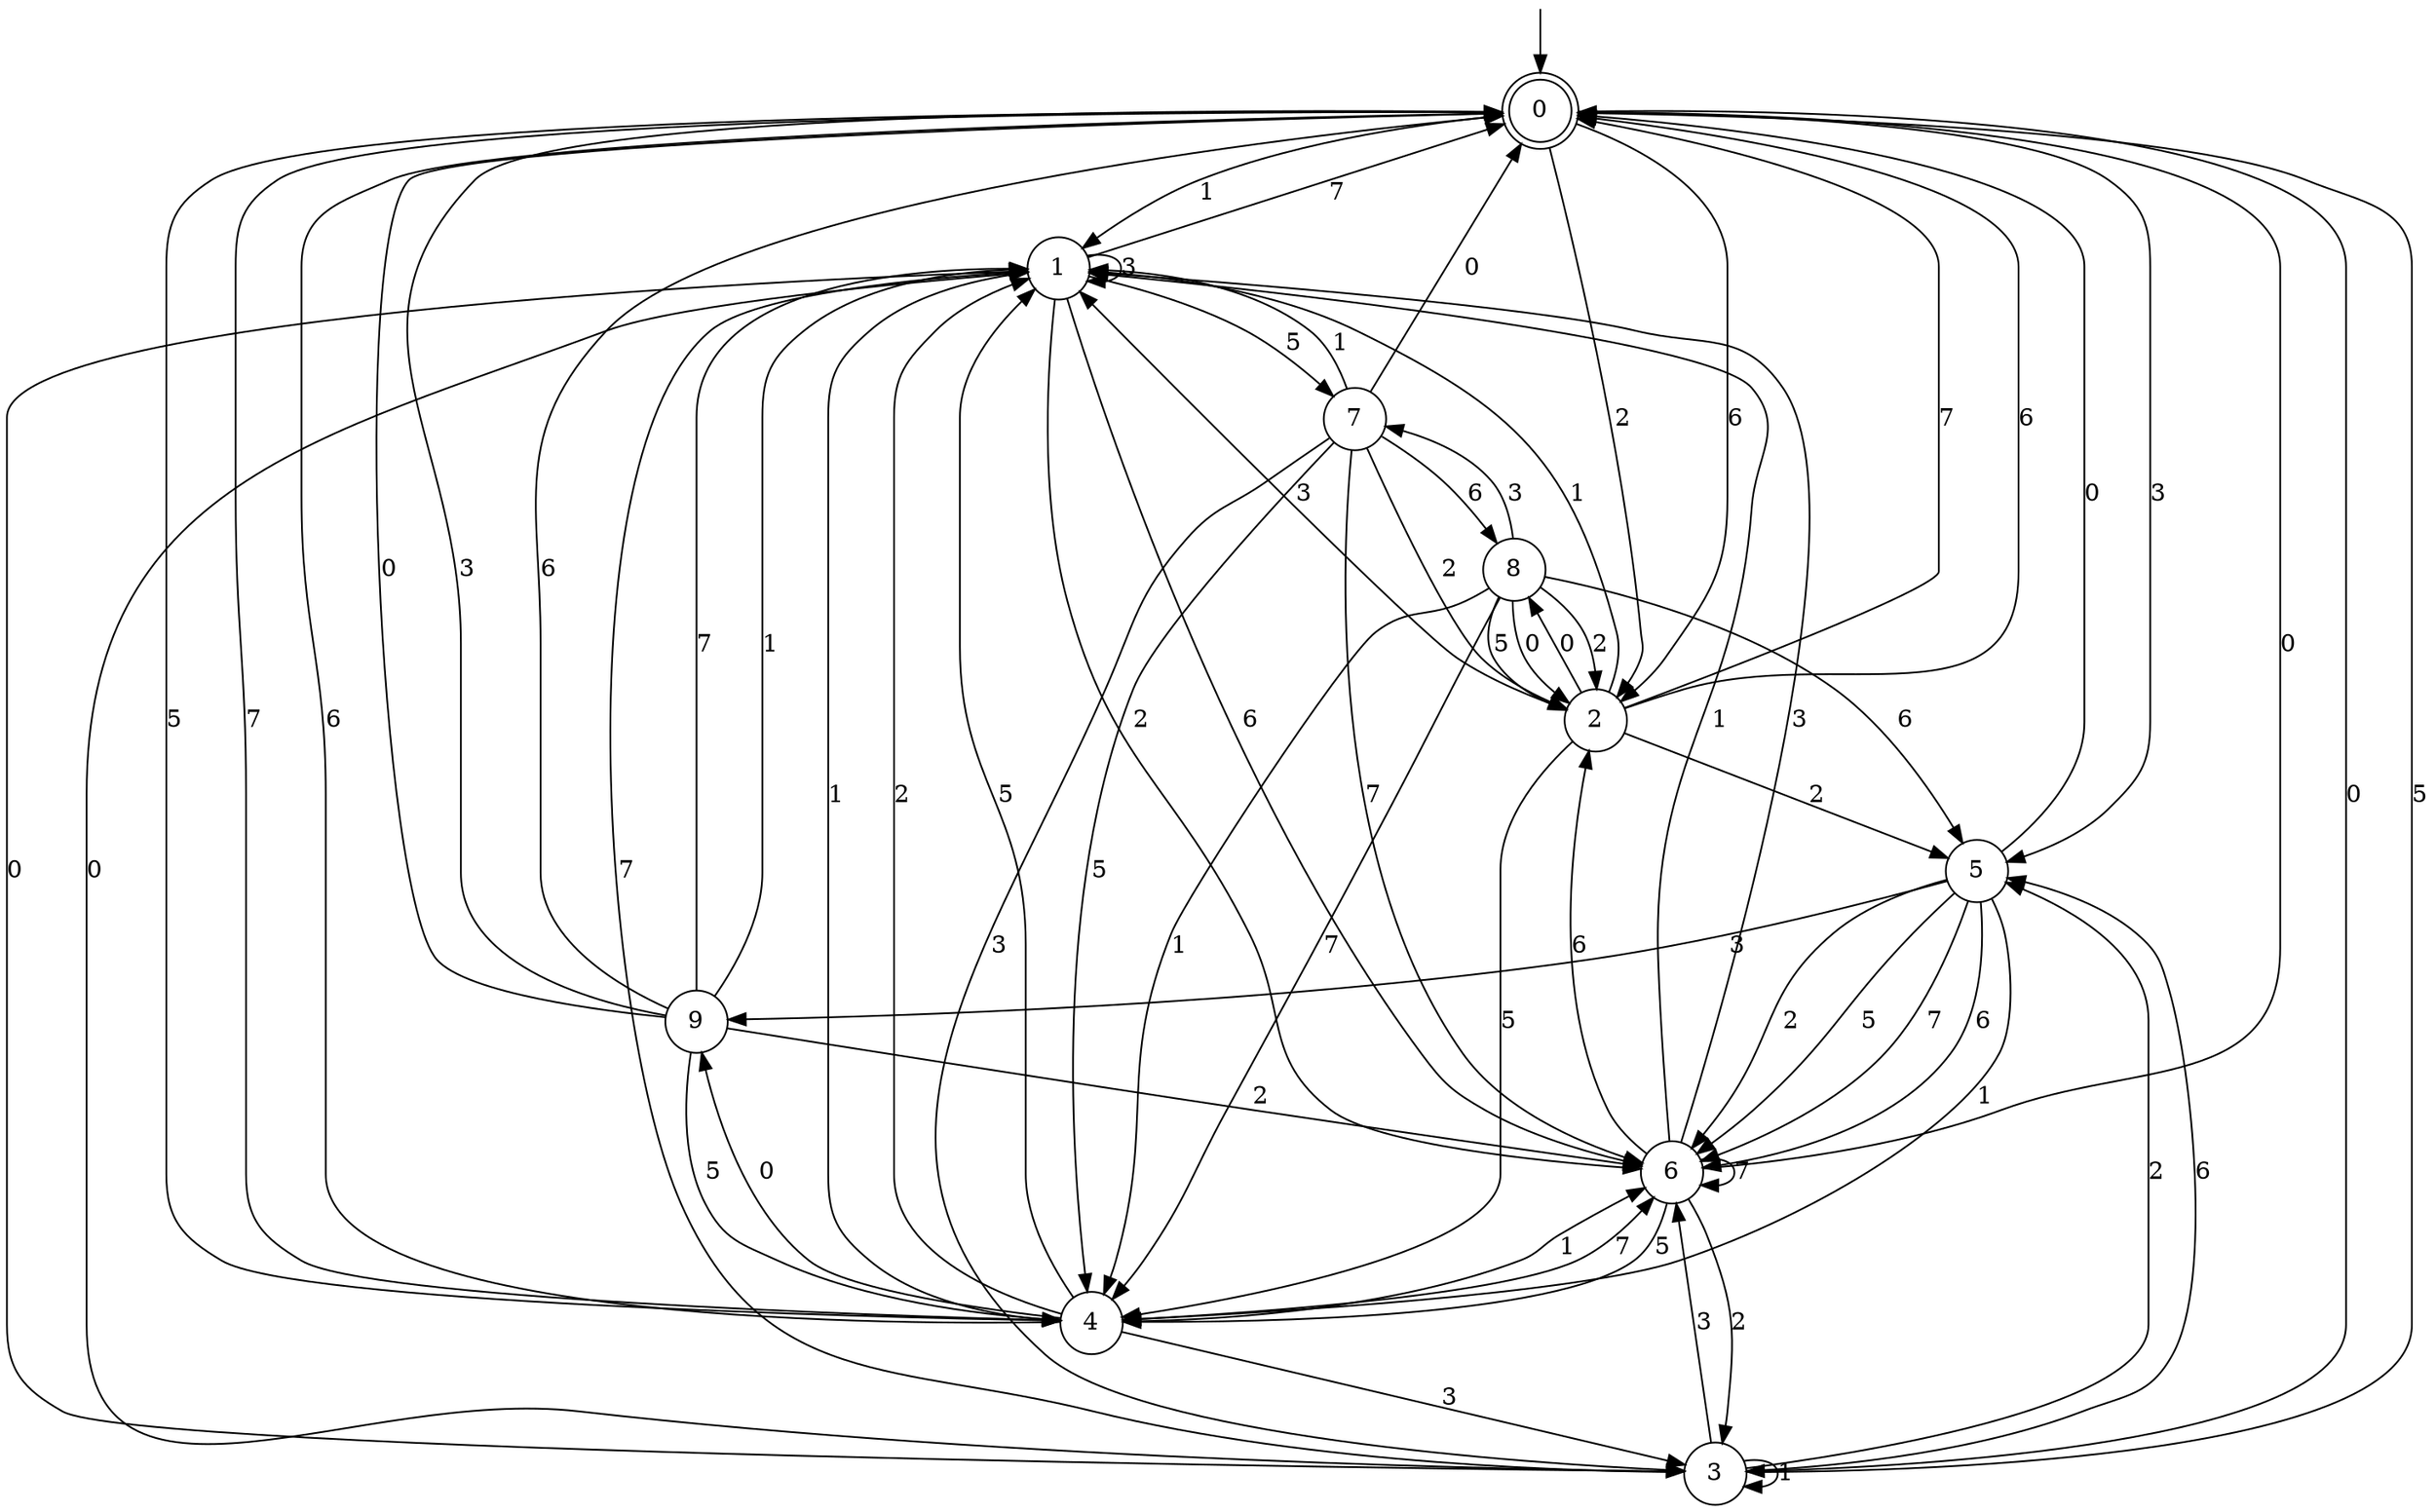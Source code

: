 digraph g {

	s0 [shape="doublecircle" label="0"];
	s1 [shape="circle" label="1"];
	s2 [shape="circle" label="2"];
	s3 [shape="circle" label="3"];
	s4 [shape="circle" label="4"];
	s5 [shape="circle" label="5"];
	s6 [shape="circle" label="6"];
	s7 [shape="circle" label="7"];
	s8 [shape="circle" label="8"];
	s9 [shape="circle" label="9"];
	s0 -> s1 [label="1"];
	s0 -> s2 [label="2"];
	s0 -> s3 [label="0"];
	s0 -> s4 [label="5"];
	s0 -> s5 [label="3"];
	s0 -> s4 [label="7"];
	s0 -> s2 [label="6"];
	s1 -> s4 [label="1"];
	s1 -> s6 [label="2"];
	s1 -> s3 [label="0"];
	s1 -> s7 [label="5"];
	s1 -> s1 [label="3"];
	s1 -> s0 [label="7"];
	s1 -> s6 [label="6"];
	s2 -> s1 [label="1"];
	s2 -> s5 [label="2"];
	s2 -> s8 [label="0"];
	s2 -> s4 [label="5"];
	s2 -> s1 [label="3"];
	s2 -> s0 [label="7"];
	s2 -> s0 [label="6"];
	s3 -> s3 [label="1"];
	s3 -> s5 [label="2"];
	s3 -> s1 [label="0"];
	s3 -> s0 [label="5"];
	s3 -> s6 [label="3"];
	s3 -> s1 [label="7"];
	s3 -> s5 [label="6"];
	s4 -> s6 [label="1"];
	s4 -> s1 [label="2"];
	s4 -> s9 [label="0"];
	s4 -> s1 [label="5"];
	s4 -> s3 [label="3"];
	s4 -> s6 [label="7"];
	s4 -> s0 [label="6"];
	s5 -> s4 [label="1"];
	s5 -> s6 [label="2"];
	s5 -> s0 [label="0"];
	s5 -> s6 [label="5"];
	s5 -> s9 [label="3"];
	s5 -> s6 [label="7"];
	s5 -> s6 [label="6"];
	s6 -> s1 [label="1"];
	s6 -> s3 [label="2"];
	s6 -> s0 [label="0"];
	s6 -> s4 [label="5"];
	s6 -> s1 [label="3"];
	s6 -> s6 [label="7"];
	s6 -> s2 [label="6"];
	s7 -> s1 [label="1"];
	s7 -> s2 [label="2"];
	s7 -> s0 [label="0"];
	s7 -> s4 [label="5"];
	s7 -> s3 [label="3"];
	s7 -> s6 [label="7"];
	s7 -> s8 [label="6"];
	s8 -> s4 [label="1"];
	s8 -> s2 [label="2"];
	s8 -> s2 [label="0"];
	s8 -> s2 [label="5"];
	s8 -> s7 [label="3"];
	s8 -> s4 [label="7"];
	s8 -> s5 [label="6"];
	s9 -> s1 [label="1"];
	s9 -> s6 [label="2"];
	s9 -> s0 [label="0"];
	s9 -> s4 [label="5"];
	s9 -> s0 [label="3"];
	s9 -> s1 [label="7"];
	s9 -> s0 [label="6"];

__start0 [label="" shape="none" width="0" height="0"];
__start0 -> s0;

}
